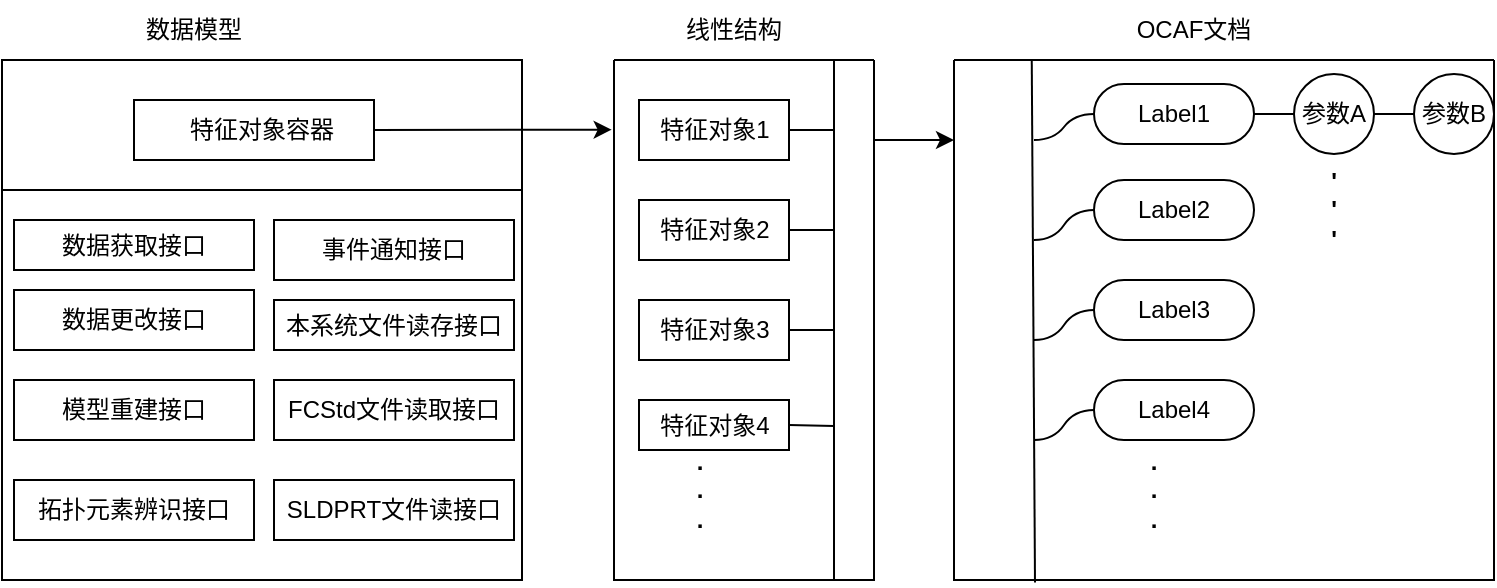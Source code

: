 <mxfile version="21.3.8" type="github">
  <diagram name="第 1 页" id="2JsahiHlJTiTY17OKHmK">
    <mxGraphModel dx="1290" dy="580" grid="1" gridSize="10" guides="1" tooltips="1" connect="1" arrows="1" fold="1" page="1" pageScale="1" pageWidth="827" pageHeight="1169" math="0" shadow="0">
      <root>
        <mxCell id="0" />
        <mxCell id="1" parent="0" />
        <mxCell id="bkOhlTEBw3p1X1VrgFmf-1" value="" style="whiteSpace=wrap;html=1;aspect=fixed;" parent="1" vertex="1">
          <mxGeometry x="154" y="120" width="260" height="260" as="geometry" />
        </mxCell>
        <mxCell id="bkOhlTEBw3p1X1VrgFmf-2" value="" style="endArrow=none;html=1;rounded=0;exitX=0;exitY=0.25;exitDx=0;exitDy=0;entryX=1;entryY=0.25;entryDx=0;entryDy=0;" parent="1" source="bkOhlTEBw3p1X1VrgFmf-1" target="bkOhlTEBw3p1X1VrgFmf-1" edge="1">
          <mxGeometry width="50" height="50" relative="1" as="geometry">
            <mxPoint x="210" y="240" as="sourcePoint" />
            <mxPoint x="260" y="190" as="targetPoint" />
          </mxGeometry>
        </mxCell>
        <mxCell id="bkOhlTEBw3p1X1VrgFmf-4" value="数据模型" style="text;html=1;strokeColor=none;fillColor=none;align=center;verticalAlign=middle;whiteSpace=wrap;rounded=0;" parent="1" vertex="1">
          <mxGeometry x="220" y="90" width="60" height="30" as="geometry" />
        </mxCell>
        <mxCell id="bkOhlTEBw3p1X1VrgFmf-5" value="" style="rounded=0;whiteSpace=wrap;html=1;" parent="1" vertex="1">
          <mxGeometry x="220" y="140" width="120" height="30" as="geometry" />
        </mxCell>
        <mxCell id="bkOhlTEBw3p1X1VrgFmf-6" value="特征对象容器" style="text;html=1;strokeColor=none;fillColor=none;align=center;verticalAlign=middle;whiteSpace=wrap;rounded=0;" parent="1" vertex="1">
          <mxGeometry x="244" y="140" width="80" height="30" as="geometry" />
        </mxCell>
        <mxCell id="bkOhlTEBw3p1X1VrgFmf-8" value="数据获取接口" style="rounded=0;whiteSpace=wrap;html=1;" parent="1" vertex="1">
          <mxGeometry x="160" y="200" width="120" height="25" as="geometry" />
        </mxCell>
        <mxCell id="bkOhlTEBw3p1X1VrgFmf-9" value="数据更改接口" style="rounded=0;whiteSpace=wrap;html=1;" parent="1" vertex="1">
          <mxGeometry x="160" y="235" width="120" height="30" as="geometry" />
        </mxCell>
        <mxCell id="bkOhlTEBw3p1X1VrgFmf-10" value="模型重建接口" style="rounded=0;whiteSpace=wrap;html=1;" parent="1" vertex="1">
          <mxGeometry x="160" y="280" width="120" height="30" as="geometry" />
        </mxCell>
        <mxCell id="bkOhlTEBw3p1X1VrgFmf-11" value="拓扑元素辨识接口" style="rounded=0;whiteSpace=wrap;html=1;" parent="1" vertex="1">
          <mxGeometry x="160" y="330" width="120" height="30" as="geometry" />
        </mxCell>
        <mxCell id="bkOhlTEBw3p1X1VrgFmf-17" value="" style="swimlane;startSize=0;" parent="1" vertex="1">
          <mxGeometry x="630" y="120" width="270" height="260" as="geometry">
            <mxRectangle x="450" y="130" width="50" height="40" as="alternateBounds" />
          </mxGeometry>
        </mxCell>
        <mxCell id="bkOhlTEBw3p1X1VrgFmf-41" style="edgeStyle=entityRelationEdgeStyle;rounded=0;orthogonalLoop=1;jettySize=auto;html=1;startArrow=none;endArrow=none;segment=10;curved=1;sourcePerimeterSpacing=0;targetPerimeterSpacing=0;exitX=1;exitY=0.5;exitDx=0;exitDy=0;" parent="bkOhlTEBw3p1X1VrgFmf-17" source="bkOhlTEBw3p1X1VrgFmf-23" target="bkOhlTEBw3p1X1VrgFmf-40" edge="1">
          <mxGeometry relative="1" as="geometry" />
        </mxCell>
        <mxCell id="bkOhlTEBw3p1X1VrgFmf-23" value="Label1" style="whiteSpace=wrap;html=1;rounded=1;arcSize=50;align=center;verticalAlign=middle;strokeWidth=1;autosize=1;spacing=4;treeFolding=1;treeMoving=1;newEdgeStyle={&quot;edgeStyle&quot;:&quot;entityRelationEdgeStyle&quot;,&quot;startArrow&quot;:&quot;none&quot;,&quot;endArrow&quot;:&quot;none&quot;,&quot;segment&quot;:10,&quot;curved&quot;:1,&quot;sourcePerimeterSpacing&quot;:0,&quot;targetPerimeterSpacing&quot;:0};" parent="bkOhlTEBw3p1X1VrgFmf-17" vertex="1">
          <mxGeometry x="70" y="12" width="80" height="30" as="geometry" />
        </mxCell>
        <mxCell id="bkOhlTEBw3p1X1VrgFmf-24" value="" style="edgeStyle=entityRelationEdgeStyle;startArrow=none;endArrow=none;segment=10;curved=1;sourcePerimeterSpacing=0;targetPerimeterSpacing=0;rounded=0;" parent="bkOhlTEBw3p1X1VrgFmf-17" target="bkOhlTEBw3p1X1VrgFmf-23" edge="1">
          <mxGeometry relative="1" as="geometry">
            <mxPoint x="40" y="40" as="sourcePoint" />
          </mxGeometry>
        </mxCell>
        <mxCell id="bkOhlTEBw3p1X1VrgFmf-28" value="Label2" style="whiteSpace=wrap;html=1;rounded=1;arcSize=50;align=center;verticalAlign=middle;strokeWidth=1;autosize=1;spacing=4;treeFolding=1;treeMoving=1;newEdgeStyle={&quot;edgeStyle&quot;:&quot;entityRelationEdgeStyle&quot;,&quot;startArrow&quot;:&quot;none&quot;,&quot;endArrow&quot;:&quot;none&quot;,&quot;segment&quot;:10,&quot;curved&quot;:1,&quot;sourcePerimeterSpacing&quot;:0,&quot;targetPerimeterSpacing&quot;:0};" parent="bkOhlTEBw3p1X1VrgFmf-17" vertex="1">
          <mxGeometry x="70" y="60" width="80" height="30" as="geometry" />
        </mxCell>
        <mxCell id="bkOhlTEBw3p1X1VrgFmf-29" value="Label3" style="whiteSpace=wrap;html=1;rounded=1;arcSize=50;align=center;verticalAlign=middle;strokeWidth=1;autosize=1;spacing=4;treeFolding=1;treeMoving=1;newEdgeStyle={&quot;edgeStyle&quot;:&quot;entityRelationEdgeStyle&quot;,&quot;startArrow&quot;:&quot;none&quot;,&quot;endArrow&quot;:&quot;none&quot;,&quot;segment&quot;:10,&quot;curved&quot;:1,&quot;sourcePerimeterSpacing&quot;:0,&quot;targetPerimeterSpacing&quot;:0};" parent="bkOhlTEBw3p1X1VrgFmf-17" vertex="1">
          <mxGeometry x="70" y="110" width="80" height="30" as="geometry" />
        </mxCell>
        <mxCell id="bkOhlTEBw3p1X1VrgFmf-30" value="Label4" style="whiteSpace=wrap;html=1;rounded=1;arcSize=50;align=center;verticalAlign=middle;strokeWidth=1;autosize=1;spacing=4;treeFolding=1;treeMoving=1;newEdgeStyle={&quot;edgeStyle&quot;:&quot;entityRelationEdgeStyle&quot;,&quot;startArrow&quot;:&quot;none&quot;,&quot;endArrow&quot;:&quot;none&quot;,&quot;segment&quot;:10,&quot;curved&quot;:1,&quot;sourcePerimeterSpacing&quot;:0,&quot;targetPerimeterSpacing&quot;:0};" parent="bkOhlTEBw3p1X1VrgFmf-17" vertex="1">
          <mxGeometry x="70" y="160" width="80" height="30" as="geometry" />
        </mxCell>
        <mxCell id="bkOhlTEBw3p1X1VrgFmf-32" value="" style="edgeStyle=entityRelationEdgeStyle;startArrow=none;endArrow=none;segment=10;curved=1;sourcePerimeterSpacing=0;targetPerimeterSpacing=0;rounded=0;entryX=0;entryY=0.5;entryDx=0;entryDy=0;" parent="bkOhlTEBw3p1X1VrgFmf-17" target="bkOhlTEBw3p1X1VrgFmf-28" edge="1">
          <mxGeometry relative="1" as="geometry">
            <mxPoint x="40" y="90" as="sourcePoint" />
            <mxPoint x="60" y="77" as="targetPoint" />
          </mxGeometry>
        </mxCell>
        <mxCell id="bkOhlTEBw3p1X1VrgFmf-35" value="" style="edgeStyle=entityRelationEdgeStyle;startArrow=none;endArrow=none;segment=10;curved=1;sourcePerimeterSpacing=0;targetPerimeterSpacing=0;rounded=0;entryX=0;entryY=0.5;entryDx=0;entryDy=0;" parent="bkOhlTEBw3p1X1VrgFmf-17" target="bkOhlTEBw3p1X1VrgFmf-30" edge="1">
          <mxGeometry relative="1" as="geometry">
            <mxPoint x="40" y="190" as="sourcePoint" />
            <mxPoint x="60" y="177" as="targetPoint" />
          </mxGeometry>
        </mxCell>
        <mxCell id="bkOhlTEBw3p1X1VrgFmf-37" value="" style="edgeStyle=entityRelationEdgeStyle;startArrow=none;endArrow=none;segment=10;curved=1;sourcePerimeterSpacing=0;targetPerimeterSpacing=0;rounded=0;entryX=0;entryY=0.5;entryDx=0;entryDy=0;" parent="bkOhlTEBw3p1X1VrgFmf-17" target="bkOhlTEBw3p1X1VrgFmf-29" edge="1">
          <mxGeometry relative="1" as="geometry">
            <mxPoint x="40" y="140" as="sourcePoint" />
            <mxPoint x="60" y="127" as="targetPoint" />
          </mxGeometry>
        </mxCell>
        <mxCell id="bkOhlTEBw3p1X1VrgFmf-38" value="&lt;b&gt;.&lt;br&gt;.&lt;br&gt;.&lt;/b&gt;" style="text;html=1;strokeColor=none;fillColor=none;align=center;verticalAlign=middle;whiteSpace=wrap;rounded=0;" parent="bkOhlTEBw3p1X1VrgFmf-17" vertex="1">
          <mxGeometry x="70" y="200" width="60" height="30" as="geometry" />
        </mxCell>
        <mxCell id="bkOhlTEBw3p1X1VrgFmf-40" value="参数A" style="ellipse;whiteSpace=wrap;html=1;aspect=fixed;" parent="bkOhlTEBw3p1X1VrgFmf-17" vertex="1">
          <mxGeometry x="170" y="7" width="40" height="40" as="geometry" />
        </mxCell>
        <mxCell id="bkOhlTEBw3p1X1VrgFmf-42" value="参数B" style="ellipse;whiteSpace=wrap;html=1;aspect=fixed;" parent="bkOhlTEBw3p1X1VrgFmf-17" vertex="1">
          <mxGeometry x="230" y="7" width="40" height="40" as="geometry" />
        </mxCell>
        <mxCell id="bkOhlTEBw3p1X1VrgFmf-43" value="" style="endArrow=none;html=1;rounded=0;entryX=1;entryY=0.5;entryDx=0;entryDy=0;exitX=0;exitY=0.5;exitDx=0;exitDy=0;" parent="bkOhlTEBw3p1X1VrgFmf-17" source="bkOhlTEBw3p1X1VrgFmf-42" target="bkOhlTEBw3p1X1VrgFmf-40" edge="1">
          <mxGeometry width="50" height="50" relative="1" as="geometry">
            <mxPoint x="170" y="75" as="sourcePoint" />
            <mxPoint x="230" y="150" as="targetPoint" />
          </mxGeometry>
        </mxCell>
        <mxCell id="bkOhlTEBw3p1X1VrgFmf-44" value="&lt;b&gt;&#39;&lt;br&gt;&#39;&lt;br&gt;&#39;&lt;/b&gt;" style="text;html=1;strokeColor=none;fillColor=none;align=center;verticalAlign=middle;whiteSpace=wrap;rounded=0;" parent="bkOhlTEBw3p1X1VrgFmf-17" vertex="1">
          <mxGeometry x="160" y="60" width="60" height="30" as="geometry" />
        </mxCell>
        <mxCell id="bkOhlTEBw3p1X1VrgFmf-22" value="OCAF文档" style="text;html=1;strokeColor=none;fillColor=none;align=center;verticalAlign=middle;whiteSpace=wrap;rounded=0;" parent="1" vertex="1">
          <mxGeometry x="720" y="90" width="60" height="30" as="geometry" />
        </mxCell>
        <mxCell id="bkOhlTEBw3p1X1VrgFmf-39" value="事件通知接口" style="rounded=0;whiteSpace=wrap;html=1;" parent="1" vertex="1">
          <mxGeometry x="290" y="200" width="120" height="30" as="geometry" />
        </mxCell>
        <mxCell id="Vt04K9wZHmTl40tGqoV4-1" value="本系统文件读存接口" style="rounded=0;whiteSpace=wrap;html=1;" parent="1" vertex="1">
          <mxGeometry x="290" y="240" width="120" height="25" as="geometry" />
        </mxCell>
        <mxCell id="Vt04K9wZHmTl40tGqoV4-2" value="FCStd文件读取接口" style="rounded=0;whiteSpace=wrap;html=1;" parent="1" vertex="1">
          <mxGeometry x="290" y="280" width="120" height="30" as="geometry" />
        </mxCell>
        <mxCell id="VD0jKBomqkg-u8sJT0UX-1" value="" style="endArrow=none;html=1;rounded=0;entryX=0.144;entryY=0.002;entryDx=0;entryDy=0;entryPerimeter=0;exitX=0.15;exitY=1.005;exitDx=0;exitDy=0;exitPerimeter=0;" parent="1" source="bkOhlTEBw3p1X1VrgFmf-17" target="bkOhlTEBw3p1X1VrgFmf-17" edge="1">
          <mxGeometry width="50" height="50" relative="1" as="geometry">
            <mxPoint x="610" y="470" as="sourcePoint" />
            <mxPoint x="660" y="420" as="targetPoint" />
          </mxGeometry>
        </mxCell>
        <mxCell id="VD0jKBomqkg-u8sJT0UX-2" value="线性结构" style="text;html=1;strokeColor=none;fillColor=none;align=center;verticalAlign=middle;whiteSpace=wrap;rounded=0;" parent="1" vertex="1">
          <mxGeometry x="490" y="90" width="60" height="30" as="geometry" />
        </mxCell>
        <mxCell id="VD0jKBomqkg-u8sJT0UX-3" value="" style="swimlane;startSize=0;" parent="1" vertex="1">
          <mxGeometry x="460" y="120" width="130" height="260" as="geometry">
            <mxRectangle x="450" y="130" width="50" height="40" as="alternateBounds" />
          </mxGeometry>
        </mxCell>
        <mxCell id="VD0jKBomqkg-u8sJT0UX-18" value="特征对象1" style="rounded=0;whiteSpace=wrap;html=1;" parent="VD0jKBomqkg-u8sJT0UX-3" vertex="1">
          <mxGeometry x="12.5" y="20" width="75" height="30" as="geometry" />
        </mxCell>
        <mxCell id="VD0jKBomqkg-u8sJT0UX-21" value="特征对象4" style="rounded=0;whiteSpace=wrap;html=1;" parent="VD0jKBomqkg-u8sJT0UX-3" vertex="1">
          <mxGeometry x="12.5" y="170" width="75" height="25" as="geometry" />
        </mxCell>
        <mxCell id="VD0jKBomqkg-u8sJT0UX-20" value="特征对象3" style="rounded=0;whiteSpace=wrap;html=1;" parent="VD0jKBomqkg-u8sJT0UX-3" vertex="1">
          <mxGeometry x="12.5" y="120" width="75" height="30" as="geometry" />
        </mxCell>
        <mxCell id="VD0jKBomqkg-u8sJT0UX-19" value="特征对象2" style="rounded=0;whiteSpace=wrap;html=1;" parent="VD0jKBomqkg-u8sJT0UX-3" vertex="1">
          <mxGeometry x="12.5" y="70" width="75" height="30" as="geometry" />
        </mxCell>
        <mxCell id="VD0jKBomqkg-u8sJT0UX-22" value="&lt;b&gt;.&lt;br&gt;.&lt;br&gt;.&lt;/b&gt;" style="text;html=1;strokeColor=none;fillColor=none;align=center;verticalAlign=middle;whiteSpace=wrap;rounded=0;" parent="VD0jKBomqkg-u8sJT0UX-3" vertex="1">
          <mxGeometry x="12.5" y="200" width="60" height="30" as="geometry" />
        </mxCell>
        <mxCell id="VD0jKBomqkg-u8sJT0UX-23" value="" style="endArrow=none;html=1;rounded=0;" parent="1" edge="1">
          <mxGeometry width="50" height="50" relative="1" as="geometry">
            <mxPoint x="570" y="380" as="sourcePoint" />
            <mxPoint x="570" y="120" as="targetPoint" />
          </mxGeometry>
        </mxCell>
        <mxCell id="VD0jKBomqkg-u8sJT0UX-26" value="" style="endArrow=none;html=1;rounded=0;exitX=1;exitY=0.5;exitDx=0;exitDy=0;" parent="1" source="VD0jKBomqkg-u8sJT0UX-18" edge="1">
          <mxGeometry width="50" height="50" relative="1" as="geometry">
            <mxPoint x="540" y="470" as="sourcePoint" />
            <mxPoint x="570" y="155" as="targetPoint" />
          </mxGeometry>
        </mxCell>
        <mxCell id="VD0jKBomqkg-u8sJT0UX-27" value="" style="endArrow=none;html=1;rounded=0;exitX=1;exitY=0.5;exitDx=0;exitDy=0;" parent="1" source="VD0jKBomqkg-u8sJT0UX-19" edge="1">
          <mxGeometry width="50" height="50" relative="1" as="geometry">
            <mxPoint x="558" y="165" as="sourcePoint" />
            <mxPoint x="570" y="205" as="targetPoint" />
          </mxGeometry>
        </mxCell>
        <mxCell id="VD0jKBomqkg-u8sJT0UX-28" value="" style="endArrow=none;html=1;rounded=0;exitX=1;exitY=0.5;exitDx=0;exitDy=0;" parent="1" source="VD0jKBomqkg-u8sJT0UX-20" edge="1">
          <mxGeometry width="50" height="50" relative="1" as="geometry">
            <mxPoint x="568" y="175" as="sourcePoint" />
            <mxPoint x="570" y="255" as="targetPoint" />
          </mxGeometry>
        </mxCell>
        <mxCell id="VD0jKBomqkg-u8sJT0UX-29" value="" style="endArrow=none;html=1;rounded=0;exitX=1;exitY=0.5;exitDx=0;exitDy=0;" parent="1" source="VD0jKBomqkg-u8sJT0UX-21" edge="1">
          <mxGeometry width="50" height="50" relative="1" as="geometry">
            <mxPoint x="578" y="185" as="sourcePoint" />
            <mxPoint x="570" y="303" as="targetPoint" />
          </mxGeometry>
        </mxCell>
        <mxCell id="VD0jKBomqkg-u8sJT0UX-30" value="" style="endArrow=classic;html=1;rounded=0;" parent="1" edge="1">
          <mxGeometry width="50" height="50" relative="1" as="geometry">
            <mxPoint x="590" y="160" as="sourcePoint" />
            <mxPoint x="630" y="160" as="targetPoint" />
          </mxGeometry>
        </mxCell>
        <mxCell id="VD0jKBomqkg-u8sJT0UX-31" value="SLDPRT文件读接口" style="rounded=0;whiteSpace=wrap;html=1;" parent="1" vertex="1">
          <mxGeometry x="290" y="330" width="120" height="30" as="geometry" />
        </mxCell>
        <mxCell id="VD0jKBomqkg-u8sJT0UX-32" value="" style="endArrow=classic;html=1;rounded=0;exitX=1;exitY=0.5;exitDx=0;exitDy=0;entryX=-0.009;entryY=0.134;entryDx=0;entryDy=0;entryPerimeter=0;" parent="1" source="bkOhlTEBw3p1X1VrgFmf-5" target="VD0jKBomqkg-u8sJT0UX-3" edge="1">
          <mxGeometry width="50" height="50" relative="1" as="geometry">
            <mxPoint x="300" y="500" as="sourcePoint" />
            <mxPoint x="350" y="450" as="targetPoint" />
          </mxGeometry>
        </mxCell>
      </root>
    </mxGraphModel>
  </diagram>
</mxfile>
